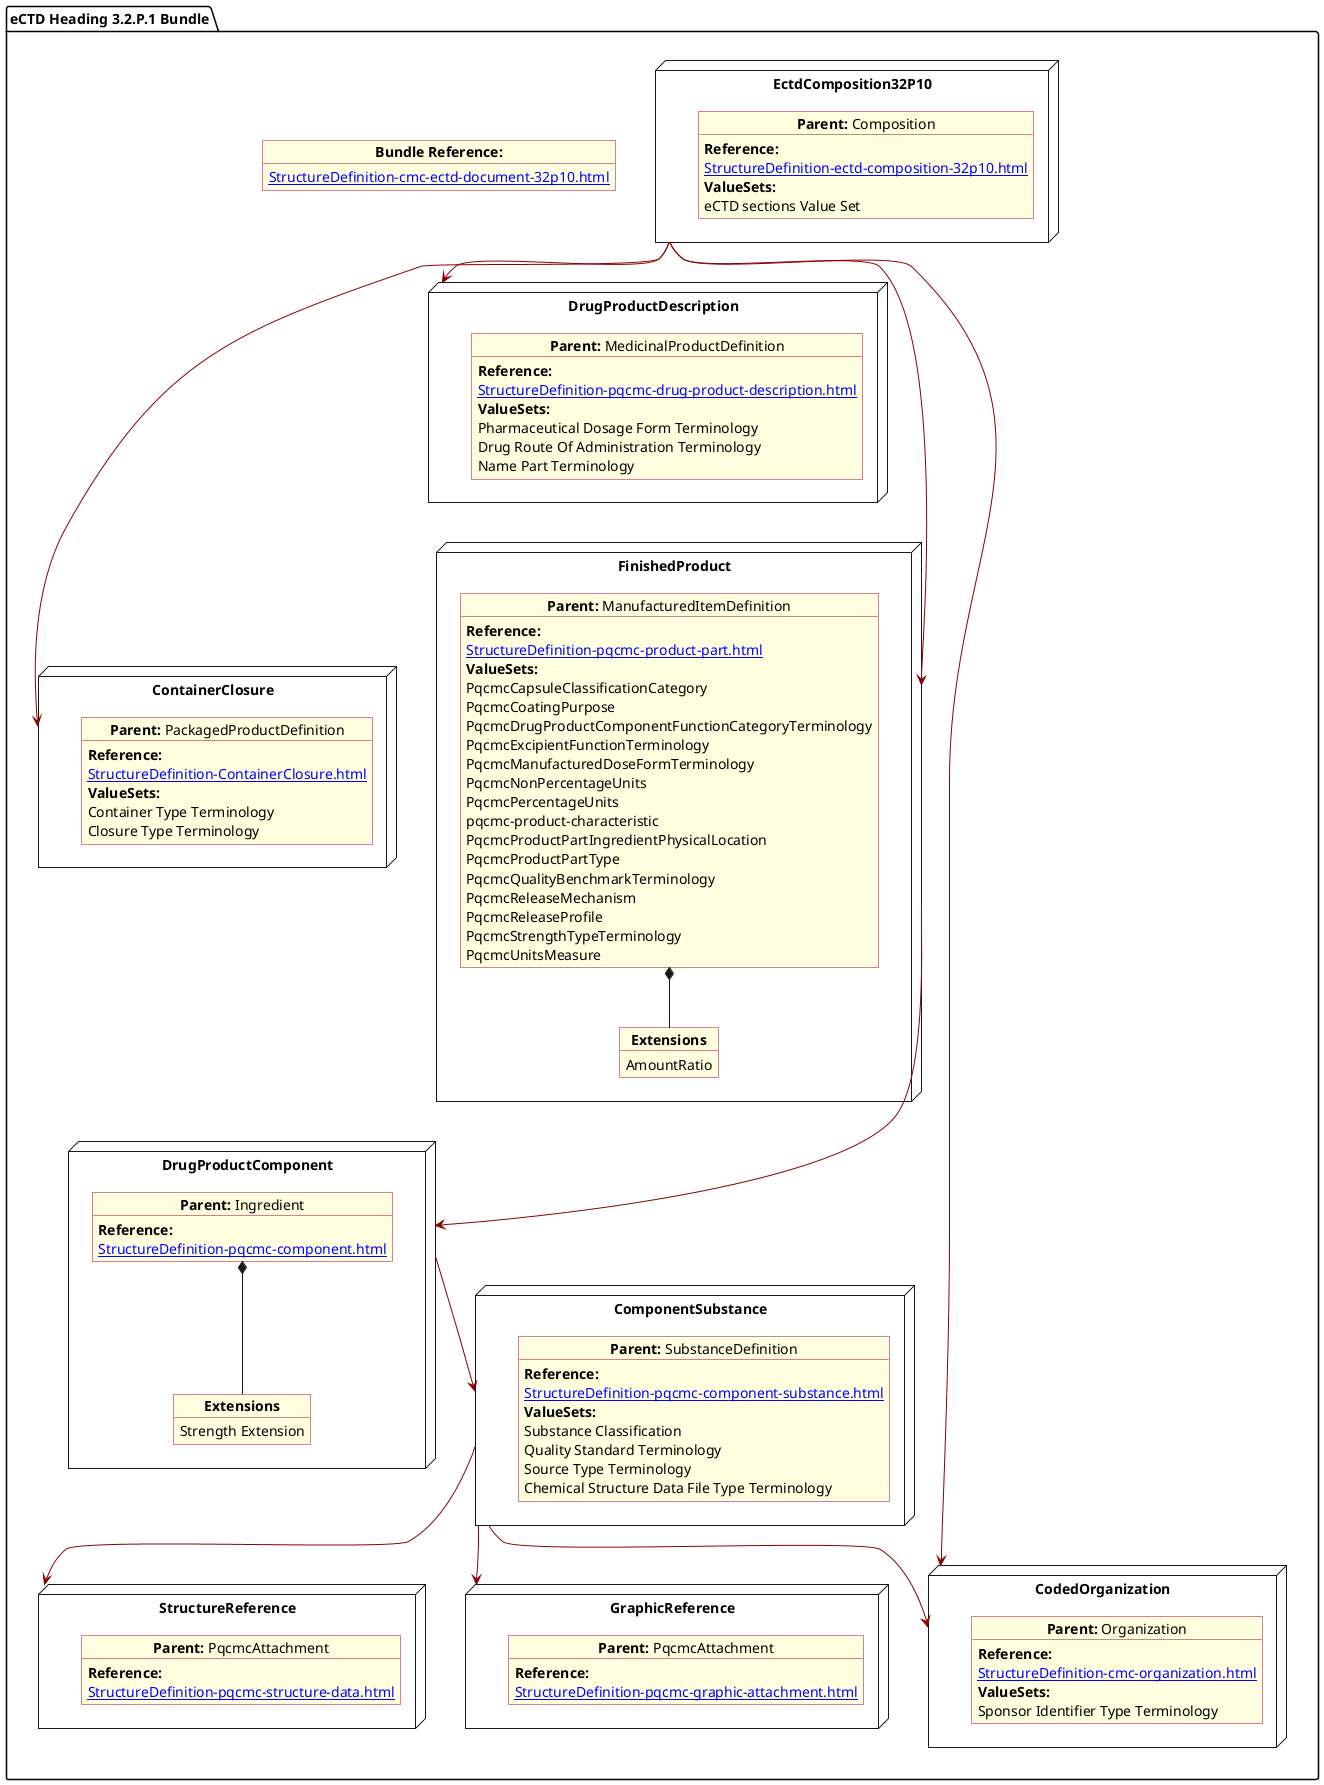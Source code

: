 @startuml ProdDesComp
allowmixing
'Mixed model of use case and object
skinparam svgDimensionStyle false
skinparam ObjectBackgroundColor LightYellow
skinparam ObjectBorderColor #A80036
skinparam activityDiamondBorderColor #A80036
skinparam activityDiamondBackgroundColor lawnGreen
skinparam ClassBorderThickness 4

package "eCTD Heading 3.2.P.1 Bundle" as NODES {
  node "ContainerClosure" as N21 {

    object "**Parent:** PackagedProductDefinition" as obj22 {
      **Reference:**
      [[StructureDefinition-ContainerClosure.html]]
      **ValueSets:**
      Container Type Terminology
      Closure Type Terminology
    }
  }

  node "DrugProductDescription" as N2 {

    object "**Parent:** MedicinalProductDefinition" as obj2 {
      **Reference:**
      [[StructureDefinition-pqcmc-drug-product-description.html]]
      **ValueSets:**
      Pharmaceutical Dosage Form Terminology
      Drug Route Of Administration Terminology
      Name Part Terminology
    }
  }

  node "FinishedProduct"as MID {
    object "**Parent:** ManufacturedItemDefinition" as objMID {

      **Reference:**
      [[StructureDefinition-pqcmc-product-part.html]]
      **ValueSets:**
      PqcmcCapsuleClassificationCategory
      PqcmcCoatingPurpose
      PqcmcDrugProductComponentFunctionCategoryTerminology
      PqcmcExcipientFunctionTerminology
      PqcmcManufacturedDoseFormTerminology
      PqcmcNonPercentageUnits
      PqcmcPercentageUnits
      pqcmc-product-characteristic
      PqcmcProductPartIngredientPhysicalLocation
      PqcmcProductPartType
      PqcmcQualityBenchmarkTerminology
      PqcmcReleaseMechanism
      PqcmcReleaseProfile
      PqcmcStrengthTypeTerminology
      PqcmcUnitsMeasure
    }
    object "**Extensions**" as objMIDExs {
      AmountRatio
    }
    objMID *-- objMIDExs
  }
  node "DrugProductComponent" as NN {

    object "**Parent:** Ingredient" as obj3 {
      **Reference:**
      [[StructureDefinition-pqcmc-component.html]]
    }
    object "**Extensions**" as objExs {
      Strength Extension
    }
    obj3 *-- objExs
  }

  node "ComponentSubstance" as NCS {

    object "**Parent:** SubstanceDefinition" as objSubDef {
      **Reference:**
      [[StructureDefinition-pqcmc-component-substance.html]]
      **ValueSets:**
      Substance Classification
      Quality Standard Terminology
      Source Type Terminology
      Chemical Structure Data File Type Terminology
    }
  }
  object "**Bundle Reference:**" as objbun {
    [[StructureDefinition-cmc-ectd-document-32p10.html]]
  }
  node "StructureReference" as NB642 {

    object "**Parent:** PqcmcAttachment"  as obj642 {

      **Reference:**
      [[StructureDefinition-pqcmc-structure-data.html]]
    }

  }
  node "GraphicReference" as NB64 {

    object "**Parent:** PqcmcAttachment"  as obj64 {

      **Reference:**
      [[StructureDefinition-pqcmc-graphic-attachment.html]]
    }

  }
  node "CodedOrganization" as NSO {

    object "**Parent:** Organization" as objAu {
      **Reference:**
      [[StructureDefinition-cmc-organization.html]]
      **ValueSets:**
      Sponsor Identifier Type Terminology
    }
  }

  node "EctdComposition32P10" as N1 {

    object "**Parent:** Composition" as obj1 {
      **Reference:**
      [[StructureDefinition-ectd-composition-32p10.html]]
      **ValueSets:**
      eCTD sections Value Set
    }

  }

  N1 -[#darkred]-> N2
  N1 -[#darkred]--> MID
  N1 -[#darkred]-> NSO
  N1 -[#darkred]-->  N21
  MID -[#darkred]--> NN
  NCS -[#darkred]-> NSO
  NN -[#darkred]-> NCS
  NCS -[#darkred]-> NB64
  NCS -[#darkred]-> NB642
  @enduml